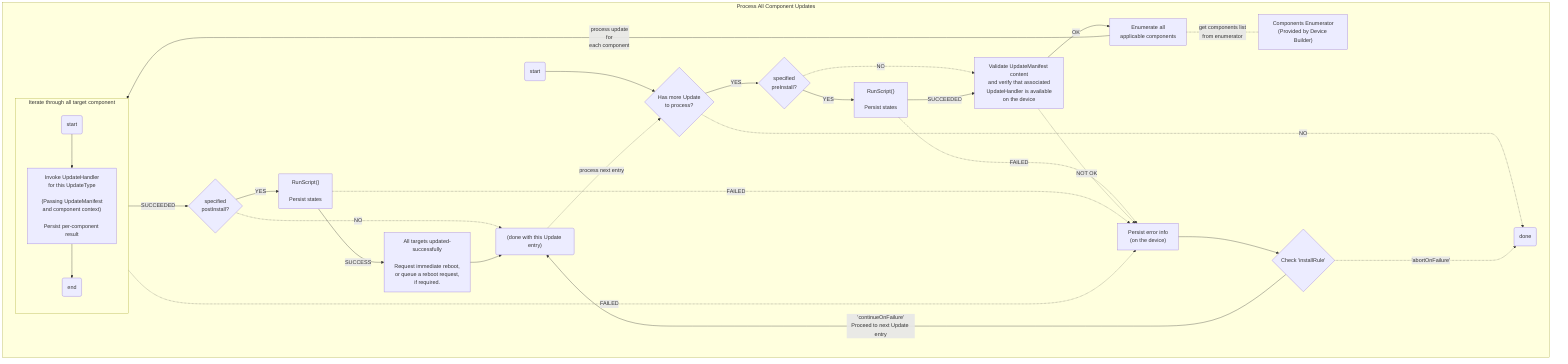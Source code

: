 flowchart TD

subgraph component_updates_detail["Process All Component Updates"]
    com_start("start")
    
    %% Begin Loop
    com_start-->entry_begin{"Has more Update\nto process?"}
    entry_begin-.............->|NO|com_done
    
    entry_begin-->|YES|com_chk_preinst{"specified\npreInstall?"}
    com_pre["RunScript(<component preInstUrl>)\n\nPersist states"]
    validate_com_man["Validate UpdateManifest content\nand verify that associated\nUpdateHandler is available\non the device"]
    com_chk_preinst-.->|NO|validate_com_man
    com_chk_preinst-->|YES|com_pre

    %% Run Pre-Install script
    com_pre-->|SUCCEEDED|validate_com_man
    com_pre-.->|FAILED|error_handler

    %% Validate update manifest
    validate_com_man-->|OK|enum_com
    validate_com_man-.->|NOT OK|error_handler

    enum_com["Enumerate all\n applicable components"]
    -.-|"get components list\nfrom enumerator"|com_enumerator_plugin["Components Enumerator\n(Provided by Device Builder)"]
    
    subgraph for_each_com["Iterate through all target component"]
        c_begin("start")-->
        c_invoke["Invoke UpdateHandler\nfor this UpdateType\n\n(Passing UpdateManifest\nand component context)\n\nPersist per-component result"]
        c_invoke-->c_done
        c_done("end")
    end
    
    enum_com-->|"process update\nfor\neach component"|for_each_com

    for_each_com-->|SUCCEEDED|chk_com_pos
    for_each_com-.->|FAILED|error_handler

    error_handler["Persist error info\n(on the device)"]-->
    error_next{"Check 'installRule'"}
    error_next-->|"'continueOnFailure'\nProceed to next Update entry"|entry_done
    error_next-.->|'abortOnFailure'|com_done

    chk_com_pos{"specified\npostInstall?"}
    chk_com_pos-.->|NO|entry_done
    chk_com_pos-->|YES|com_pos["RunScript(<component postInstUrl>)\n\nPersist states"]
    
    com_pos-->|SUCCESS|chk-reboot["All targets updated-\nsuccessfully\n\nRequest immediate reboot,\nor queue a reboot request,\nif required."]
    chk-reboot-->entry_done
    com_pos-.->|FAILED|error_handler

    
    entry_done("(done with this Update entry)")
    entry_done-.->|process next entry|entry_begin

    com_done("done")
end